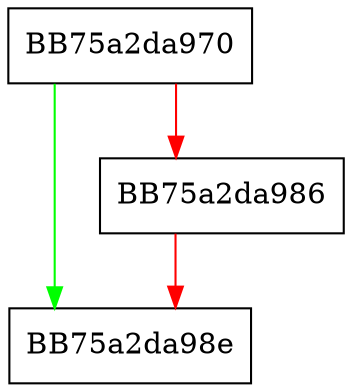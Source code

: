 digraph reset {
  node [shape="box"];
  graph [splines=ortho];
  BB75a2da970 -> BB75a2da98e [color="green"];
  BB75a2da970 -> BB75a2da986 [color="red"];
  BB75a2da986 -> BB75a2da98e [color="red"];
}